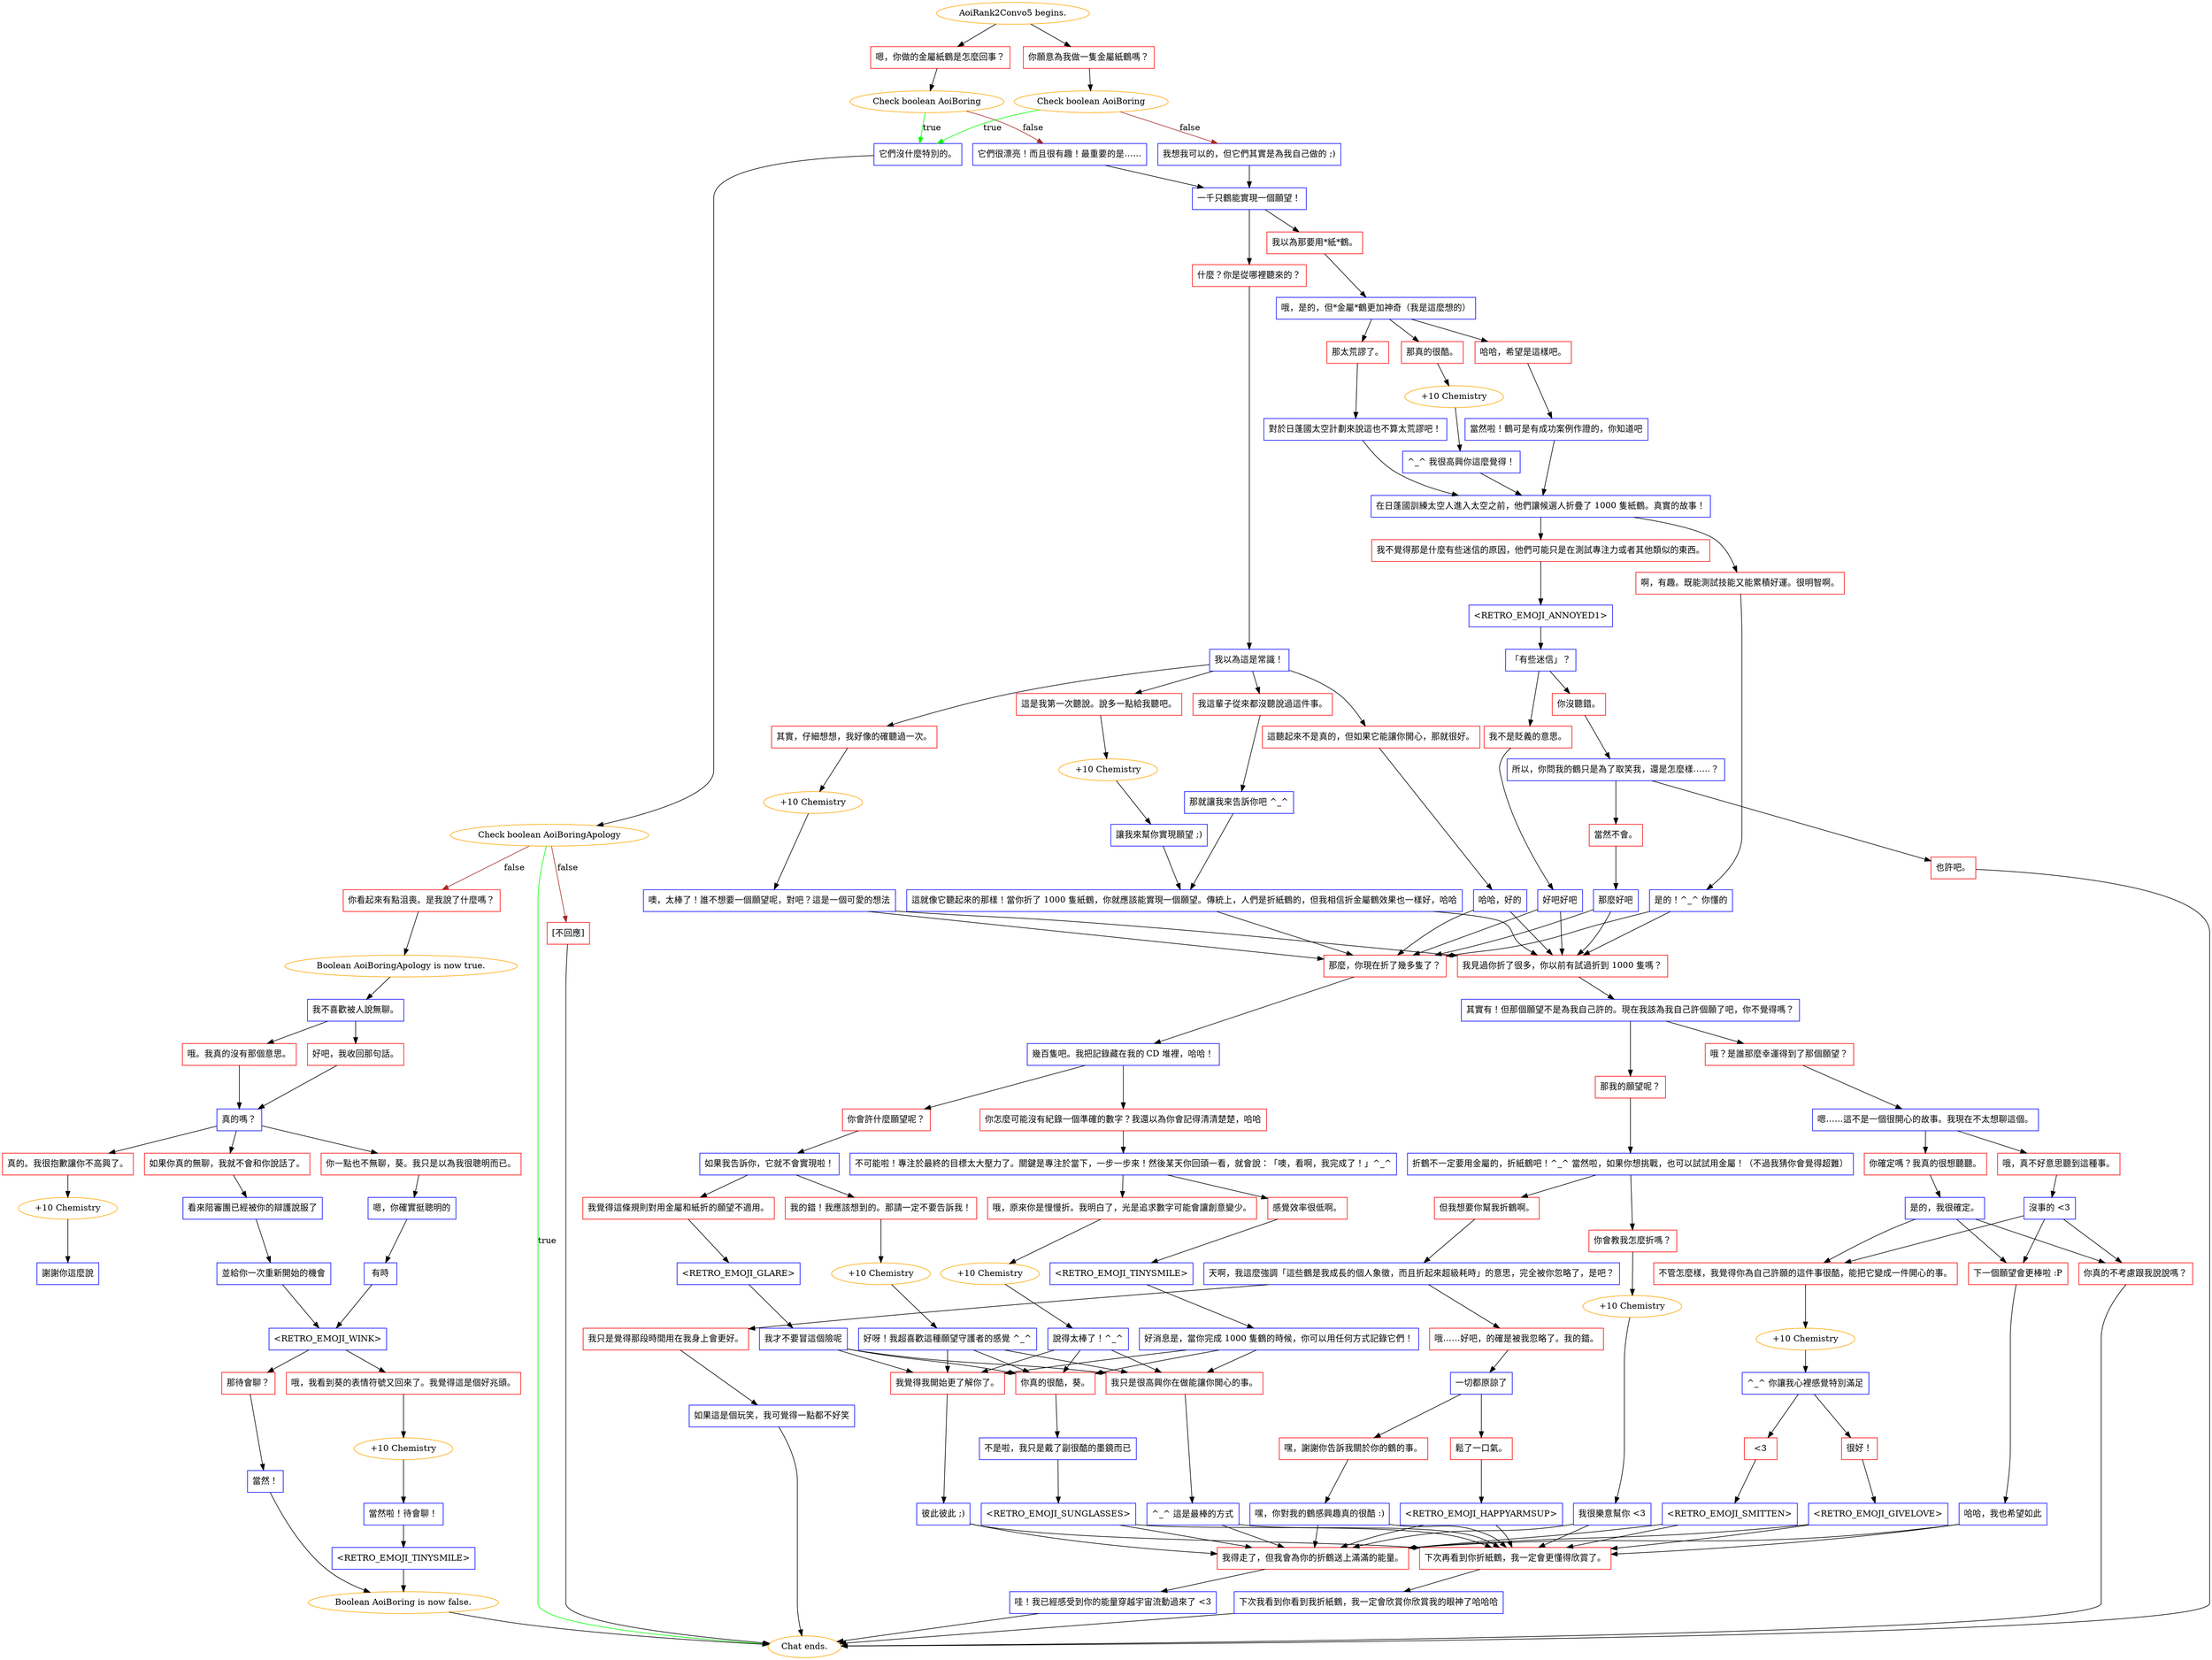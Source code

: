 digraph {
	"AoiRank2Convo5 begins." [color=orange];
		"AoiRank2Convo5 begins." -> j685732987;
		"AoiRank2Convo5 begins." -> j2991740153;
	j685732987 [label="嗯，你做的金屬紙鶴是怎麼回事？",shape=box,color=red];
		j685732987 -> j2372451672;
	j2991740153 [label="你願意為我做一隻金屬紙鶴嗎？",shape=box,color=red];
		j2991740153 -> j1999737066;
	j2372451672 [label="Check boolean AoiBoring",color=orange];
		j2372451672 -> j1311867151 [label=true,color=green];
		j2372451672 -> j178307201 [label=false,color=brown];
	j1999737066 [label="Check boolean AoiBoring",color=orange];
		j1999737066 -> j1311867151 [label=true,color=green];
		j1999737066 -> j699330160 [label=false,color=brown];
	j1311867151 [label="它們沒什麼特別的。",shape=box,color=blue];
		j1311867151 -> j1233631701;
	j178307201 [label="它們很漂亮！而且很有趣！最重要的是……",shape=box,color=blue];
		j178307201 -> j3605926219;
	j699330160 [label="我想我可以的，但它們其實是為我自己做的 ;)",shape=box,color=blue];
		j699330160 -> j3605926219;
	j1233631701 [label="Check boolean AoiBoringApology",color=orange];
		j1233631701 -> "Chat ends." [label=true,color=green];
		j1233631701 -> j3005820812 [label=false,color=brown];
		j1233631701 -> j3233129582 [label=false,color=brown];
	j3605926219 [label="一千只鶴能實現一個願望！",shape=box,color=blue];
		j3605926219 -> j506572509;
		j3605926219 -> j3555086586;
	"Chat ends." [color=orange];
	j3005820812 [label="你看起來有點沮喪。是我說了什麼嗎？",shape=box,color=red];
		j3005820812 -> j2752926970;
	j3233129582 [label="[不回應]",shape=box,color=red];
		j3233129582 -> "Chat ends.";
	j506572509 [label="我以為那要用*紙*鶴。",shape=box,color=red];
		j506572509 -> j3601575168;
	j3555086586 [label="什麼？你是從哪裡聽來的？",shape=box,color=red];
		j3555086586 -> j3459528732;
	j2752926970 [label="Boolean AoiBoringApology is now true.",color=orange];
		j2752926970 -> j2790686218;
	j3601575168 [label="哦，是的，但*金屬*鶴更加神奇（我是這麼想的）",shape=box,color=blue];
		j3601575168 -> j1298378438;
		j3601575168 -> j3421380831;
		j3601575168 -> j2711818598;
	j3459528732 [label="我以為這是常識！",shape=box,color=blue];
		j3459528732 -> j3415311003;
		j3459528732 -> j1142148517;
		j3459528732 -> j1812649748;
		j3459528732 -> j2890575309;
	j2790686218 [label="我不喜歡被人說無聊。",shape=box,color=blue];
		j2790686218 -> j2370971577;
		j2790686218 -> j2629339663;
	j1298378438 [label="哈哈，希望是這樣吧。",shape=box,color=red];
		j1298378438 -> j3657693544;
	j3421380831 [label="那真的很酷。",shape=box,color=red];
		j3421380831 -> j2492039468;
	j2711818598 [label="那太荒謬了。",shape=box,color=red];
		j2711818598 -> j1545208954;
	j3415311003 [label="我這輩子從來都沒聽說過這件事。",shape=box,color=red];
		j3415311003 -> j1340589615;
	j1142148517 [label="這是我第一次聽說。說多一點給我聽吧。",shape=box,color=red];
		j1142148517 -> j2472808916;
	j1812649748 [label="其實，仔細想想，我好像的確聽過一次。",shape=box,color=red];
		j1812649748 -> j2312153257;
	j2890575309 [label="這聽起來不是真的，但如果它能讓你開心，那就很好。",shape=box,color=red];
		j2890575309 -> j3116845566;
	j2370971577 [label="哦。我真的沒有那個意思。",shape=box,color=red];
		j2370971577 -> j3522605177;
	j2629339663 [label="好吧，我收回那句話。",shape=box,color=red];
		j2629339663 -> j3522605177;
	j3657693544 [label="當然啦！鶴可是有成功案例作證的，你知道吧",shape=box,color=blue];
		j3657693544 -> j534917460;
	j2492039468 [label="+10 Chemistry",color=orange];
		j2492039468 -> j842501485;
	j1545208954 [label="對於日蓬國太空計劃來說這也不算太荒謬吧！",shape=box,color=blue];
		j1545208954 -> j534917460;
	j1340589615 [label="那就讓我來告訴你吧 ^_^",shape=box,color=blue];
		j1340589615 -> j4049915493;
	j2472808916 [label="+10 Chemistry",color=orange];
		j2472808916 -> j1563118578;
	j2312153257 [label="+10 Chemistry",color=orange];
		j2312153257 -> j1052339767;
	j3116845566 [label="哈哈，好的",shape=box,color=blue];
		j3116845566 -> j1020013270;
		j3116845566 -> j3483797551;
	j3522605177 [label="真的嗎？",shape=box,color=blue];
		j3522605177 -> j298405581;
		j3522605177 -> j3944637881;
		j3522605177 -> j71162991;
	j534917460 [label="在日蓬國訓練太空人進入太空之前，他們讓候選人折疊了 1000 隻紙鶴。真實的故事！",shape=box,color=blue];
		j534917460 -> j1953248416;
		j534917460 -> j2923000710;
	j842501485 [label="^_^ 我很高興你這麼覺得！",shape=box,color=blue];
		j842501485 -> j534917460;
	j4049915493 [label="這就像它聽起來的那樣！當你折了 1000 隻紙鶴，你就應該能實現一個願望。傳統上，人們是折紙鶴的，但我相信折金屬鶴效果也一樣好，哈哈",shape=box,color=blue];
		j4049915493 -> j1020013270;
		j4049915493 -> j3483797551;
	j1563118578 [label="讓我來幫你實現願望 ;)",shape=box,color=blue];
		j1563118578 -> j4049915493;
	j1052339767 [label="噢，太棒了！誰不想要一個願望呢，對吧？這是一個可愛的想法",shape=box,color=blue];
		j1052339767 -> j1020013270;
		j1052339767 -> j3483797551;
	j1020013270 [label="那麼，你現在折了幾多隻了？",shape=box,color=red];
		j1020013270 -> j781362168;
	j3483797551 [label="我見過你折了很多，你以前有試過折到 1000 隻嗎？",shape=box,color=red];
		j3483797551 -> j2919446650;
	j298405581 [label="真的。我很抱歉讓你不高興了。",shape=box,color=red];
		j298405581 -> j3562255358;
	j3944637881 [label="你一點也不無聊，葵。我只是以為我很聰明而已。",shape=box,color=red];
		j3944637881 -> j2642032146;
	j71162991 [label="如果你真的無聊，我就不會和你說話了。",shape=box,color=red];
		j71162991 -> j3140874998;
	j1953248416 [label="我不覺得那是什麼有些迷信的原因，他們可能只是在測試專注力或者其他類似的東西。",shape=box,color=red];
		j1953248416 -> j3625400865;
	j2923000710 [label="啊，有趣。既能測試技能又能累積好運。很明智啊。",shape=box,color=red];
		j2923000710 -> j3573728811;
	j781362168 [label="幾百隻吧。我把記錄藏在我的 CD 堆裡，哈哈！",shape=box,color=blue];
		j781362168 -> j3189370429;
		j781362168 -> j3066186848;
	j2919446650 [label="其實有！但那個願望不是為我自己許的。現在我該為我自己許個願了吧，你不覺得嗎？",shape=box,color=blue];
		j2919446650 -> j3535680598;
		j2919446650 -> j2291925728;
	j3562255358 [label="+10 Chemistry",color=orange];
		j3562255358 -> j709876073;
	j2642032146 [label="嗯，你確實挺聰明的",shape=box,color=blue];
		j2642032146 -> j1228719932;
	j3140874998 [label="看來陪審團已經被你的辯護說服了",shape=box,color=blue];
		j3140874998 -> j3317781325;
	j3625400865 [label="<RETRO_EMOJI_ANNOYED1>",shape=box,color=blue];
		j3625400865 -> j2119951396;
	j3573728811 [label="是的！^_^ 你懂的",shape=box,color=blue];
		j3573728811 -> j1020013270;
		j3573728811 -> j3483797551;
	j3189370429 [label="你怎麼可能沒有紀錄一個準確的數字？我還以為你會記得清清楚楚，哈哈",shape=box,color=red];
		j3189370429 -> j295700246;
	j3066186848 [label="你會許什麼願望呢？",shape=box,color=red];
		j3066186848 -> j3143052284;
	j3535680598 [label="哦？是誰那麼幸運得到了那個願望？",shape=box,color=red];
		j3535680598 -> j3293421040;
	j2291925728 [label="那我的願望呢？",shape=box,color=red];
		j2291925728 -> j347959264;
	j709876073 [label="謝謝你這麼說",shape=box,color=blue];
	j1228719932 [label="有時",shape=box,color=blue];
		j1228719932 -> j2452464820;
	j3317781325 [label="並給你一次重新開始的機會",shape=box,color=blue];
		j3317781325 -> j2452464820;
	j2119951396 [label="「有些迷信」？",shape=box,color=blue];
		j2119951396 -> j1082097525;
		j2119951396 -> j1677236063;
	j295700246 [label="不可能啦！專注於最終的目標太大壓力了。關鍵是專注於當下，一步一步來！然後某天你回頭一看，就會說：「噢，看啊，我完成了！」^_^",shape=box,color=blue];
		j295700246 -> j1970628618;
		j295700246 -> j2532635924;
	j3143052284 [label="如果我告訴你，它就不會實現啦！",shape=box,color=blue];
		j3143052284 -> j3139162618;
		j3143052284 -> j2896771313;
	j3293421040 [label="嗯……這不是一個很開心的故事。我現在不太想聊這個。",shape=box,color=blue];
		j3293421040 -> j503879510;
		j3293421040 -> j1014756010;
	j347959264 [label="折鶴不一定要用金屬的，折紙鶴吧！^_^ 當然啦，如果你想挑戰，也可以試試用金屬！（不過我猜你會覺得超難）",shape=box,color=blue];
		j347959264 -> j1136388580;
		j347959264 -> j1169155282;
	j2452464820 [label="<RETRO_EMOJI_WINK>",shape=box,color=blue];
		j2452464820 -> j1244891959;
		j2452464820 -> j490186539;
	j1082097525 [label="你沒聽錯。",shape=box,color=red];
		j1082097525 -> j2792513074;
	j1677236063 [label="我不是貶義的意思。",shape=box,color=red];
		j1677236063 -> j2689018121;
	j1970628618 [label="哦，原來你是慢慢折。我明白了，光是追求數字可能會讓創意變少。",shape=box,color=red];
		j1970628618 -> j434801983;
	j2532635924 [label="感覺效率很低啊。",shape=box,color=red];
		j2532635924 -> j2956620021;
	j3139162618 [label="我的錯！我應該想到的。那請一定不要告訴我！",shape=box,color=red];
		j3139162618 -> j2641196181;
	j2896771313 [label="我覺得這條規則對用金屬和紙折的願望不適用。",shape=box,color=red];
		j2896771313 -> j2378085388;
	j503879510 [label="哦，真不好意思聽到這種事。",shape=box,color=red];
		j503879510 -> j337088763;
	j1014756010 [label="你確定嗎？我真的很想聽聽。",shape=box,color=red];
		j1014756010 -> j1157138752;
	j1136388580 [label="你會教我怎麼折嗎？",shape=box,color=red];
		j1136388580 -> j162499443;
	j1169155282 [label="但我想要你幫我折鶴啊。",shape=box,color=red];
		j1169155282 -> j485790623;
	j1244891959 [label="那待會聊？",shape=box,color=red];
		j1244891959 -> j2769252710;
	j490186539 [label="哦，我看到葵的表情符號又回來了。我覺得這是個好兆頭。",shape=box,color=red];
		j490186539 -> j3176001180;
	j2792513074 [label="所以，你問我的鶴只是為了取笑我，還是怎麼樣……？",shape=box,color=blue];
		j2792513074 -> j1162654143;
		j2792513074 -> j318809395;
	j2689018121 [label="好吧好吧",shape=box,color=blue];
		j2689018121 -> j1020013270;
		j2689018121 -> j3483797551;
	j434801983 [label="+10 Chemistry",color=orange];
		j434801983 -> j1230661551;
	j2956620021 [label="<RETRO_EMOJI_TINYSMILE>",shape=box,color=blue];
		j2956620021 -> j1868583991;
	j2641196181 [label="+10 Chemistry",color=orange];
		j2641196181 -> j3022836674;
	j2378085388 [label="<RETRO_EMOJI_GLARE>",shape=box,color=blue];
		j2378085388 -> j2564831889;
	j337088763 [label="沒事的 <3",shape=box,color=blue];
		j337088763 -> j774289447;
		j337088763 -> j3672340793;
		j337088763 -> j3829311121;
	j1157138752 [label="是的，我很確定。",shape=box,color=blue];
		j1157138752 -> j774289447;
		j1157138752 -> j3672340793;
		j1157138752 -> j3829311121;
	j162499443 [label="+10 Chemistry",color=orange];
		j162499443 -> j2478795552;
	j485790623 [label="天啊，我這麼強調「這些鶴是我成長的個人象徵，而且折起來超級耗時」的意思，完全被你忽略了，是吧？",shape=box,color=blue];
		j485790623 -> j1197356827;
		j485790623 -> j1987085495;
	j2769252710 [label="當然！",shape=box,color=blue];
		j2769252710 -> j2581611291;
	j3176001180 [label="+10 Chemistry",color=orange];
		j3176001180 -> j3764454846;
	j1162654143 [label="也許吧。",shape=box,color=red];
		j1162654143 -> "Chat ends.";
	j318809395 [label="當然不會。",shape=box,color=red];
		j318809395 -> j2593845968;
	j1230661551 [label="說得太棒了！^_^",shape=box,color=blue];
		j1230661551 -> j3405270555;
		j1230661551 -> j338793807;
		j1230661551 -> j297015471;
	j1868583991 [label="好消息是，當你完成 1000 隻鶴的時候，你可以用任何方式記錄它們！",shape=box,color=blue];
		j1868583991 -> j3405270555;
		j1868583991 -> j338793807;
		j1868583991 -> j297015471;
	j3022836674 [label="好呀！我超喜歡這種願望守護者的感覺 ^_^",shape=box,color=blue];
		j3022836674 -> j3405270555;
		j3022836674 -> j338793807;
		j3022836674 -> j297015471;
	j2564831889 [label="我才不要冒這個險呢",shape=box,color=blue];
		j2564831889 -> j3405270555;
		j2564831889 -> j338793807;
		j2564831889 -> j297015471;
	j774289447 [label="下一個願望會更棒啦 :P",shape=box,color=red];
		j774289447 -> j3891483215;
	j3672340793 [label="不管怎麼樣，我覺得你為自己許願的這件事很酷，能把它變成一件開心的事。",shape=box,color=red];
		j3672340793 -> j1833914171;
	j3829311121 [label="你真的不考慮跟我說說嗎？",shape=box,color=red];
		j3829311121 -> "Chat ends.";
	j2478795552 [label="我很樂意幫你 <3",shape=box,color=blue];
		j2478795552 -> j9421763;
		j2478795552 -> j1291637083;
	j1197356827 [label="我只是覺得那段時間用在我身上會更好。",shape=box,color=red];
		j1197356827 -> j527268508;
	j1987085495 [label="哦……好吧，的確是被我忽略了。我的錯。",shape=box,color=red];
		j1987085495 -> j2920421170;
	j2581611291 [label="Boolean AoiBoring is now false.",color=orange];
		j2581611291 -> "Chat ends.";
	j3764454846 [label="當然啦！待會聊！",shape=box,color=blue];
		j3764454846 -> j153386734;
	j2593845968 [label="那麼好吧",shape=box,color=blue];
		j2593845968 -> j1020013270;
		j2593845968 -> j3483797551;
	j3405270555 [label="我覺得我開始更了解你了。",shape=box,color=red];
		j3405270555 -> j955502982;
	j338793807 [label="你真的很酷，葵。",shape=box,color=red];
		j338793807 -> j407060145;
	j297015471 [label="我只是很高興你在做能讓你開心的事。",shape=box,color=red];
		j297015471 -> j2842500587;
	j3891483215 [label="哈哈，我也希望如此",shape=box,color=blue];
		j3891483215 -> j9421763;
		j3891483215 -> j1291637083;
	j1833914171 [label="+10 Chemistry",color=orange];
		j1833914171 -> j634014869;
	j9421763 [label="下次再看到你折紙鶴，我一定會更懂得欣賞了。",shape=box,color=red];
		j9421763 -> j2322409270;
	j1291637083 [label="我得走了，但我會為你的折鶴送上滿滿的能量。",shape=box,color=red];
		j1291637083 -> j264514557;
	j527268508 [label="如果這是個玩笑，我可覺得一點都不好笑",shape=box,color=blue];
		j527268508 -> "Chat ends.";
	j2920421170 [label="一切都原諒了",shape=box,color=blue];
		j2920421170 -> j1778374047;
		j2920421170 -> j384475897;
	j153386734 [label="<RETRO_EMOJI_TINYSMILE>",shape=box,color=blue];
		j153386734 -> j2581611291;
	j955502982 [label="彼此彼此 ;)",shape=box,color=blue];
		j955502982 -> j9421763;
		j955502982 -> j1291637083;
	j407060145 [label="不是啦，我只是戴了副很酷的墨鏡而已",shape=box,color=blue];
		j407060145 -> j184961436;
	j2842500587 [label="^_^ 這是最棒的方式",shape=box,color=blue];
		j2842500587 -> j9421763;
		j2842500587 -> j1291637083;
	j634014869 [label="^_^ 你讓我心裡感覺特別滿足",shape=box,color=blue];
		j634014869 -> j1613065683;
		j634014869 -> j2199581515;
	j2322409270 [label="下次我看到你看到我折紙鶴，我一定會欣賞你欣賞我的眼神了哈哈哈",shape=box,color=blue];
		j2322409270 -> "Chat ends.";
	j264514557 [label="哇！我已經感受到你的能量穿越宇宙流動過來了 <3",shape=box,color=blue];
		j264514557 -> "Chat ends.";
	j1778374047 [label="嘿，謝謝你告訴我關於你的鶴的事。",shape=box,color=red];
		j1778374047 -> j4005274309;
	j384475897 [label="鬆了一口氣。",shape=box,color=red];
		j384475897 -> j2333387811;
	j184961436 [label="<RETRO_EMOJI_SUNGLASSES>",shape=box,color=blue];
		j184961436 -> j9421763;
		j184961436 -> j1291637083;
	j1613065683 [label="很好！",shape=box,color=red];
		j1613065683 -> j1818811614;
	j2199581515 [label="<3",shape=box,color=red];
		j2199581515 -> j2264621764;
	j4005274309 [label="嘿，你對我的鶴感興趣真的很酷 :)",shape=box,color=blue];
		j4005274309 -> j9421763;
		j4005274309 -> j1291637083;
	j2333387811 [label="<RETRO_EMOJI_HAPPYARMSUP>",shape=box,color=blue];
		j2333387811 -> j9421763;
		j2333387811 -> j1291637083;
	j1818811614 [label="<RETRO_EMOJI_GIVELOVE>",shape=box,color=blue];
		j1818811614 -> j9421763;
		j1818811614 -> j1291637083;
	j2264621764 [label="<RETRO_EMOJI_SMITTEN>",shape=box,color=blue];
		j2264621764 -> j9421763;
		j2264621764 -> j1291637083;
}